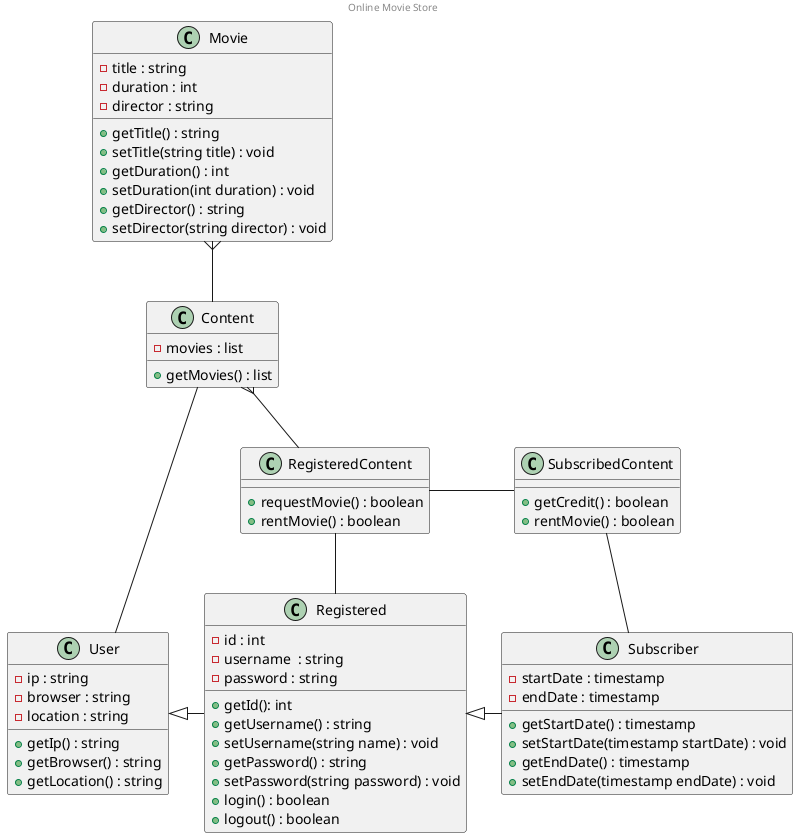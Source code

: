 @startuml

center header
Online Movie Store
endheader

class User {
  -ip : string
  -browser : string
  -location : string
  +getIp() : string
  +getBrowser() : string
  +getLocation() : string
}

class Registered {
  -id : int
  -username  : string
  -password : string
  +getId(): int
  +getUsername() : string
  +setUsername(string name) : void
  +getPassword() : string
  +setPassword(string password) : void
  +login() : boolean
  +logout() : boolean
}

class Subscriber {
  -startDate : timestamp
  -endDate : timestamp
  +getStartDate() : timestamp
  +setStartDate(timestamp startDate) : void
  +getEndDate() : timestamp
  +setEndDate(timestamp endDate) : void
}

class Movie {
  -title : string
  -duration : int
  -director : string
  +getTitle() : string
  +setTitle(string title) : void
  +getDuration() : int
  +setDuration(int duration) : void
  +getDirector() : string
  +setDirector(string director) : void
}

class Content {
  -movies : list
  +getMovies() : list
}

class RegisteredContent {
  +requestMovie() : boolean
  +rentMovie() : boolean
}

class SubscribedContent {
  +getCredit() : boolean
  +rentMovie() : boolean
}

Content -up-{ Movie
RegisteredContent -up-{ Content
SubscribedContent - RegisteredContent
User <|- Registered
Registered <|- Subscriber
User -up- Content
Registered -up- RegisteredContent
Subscriber -up- SubscribedContent


@enduml
